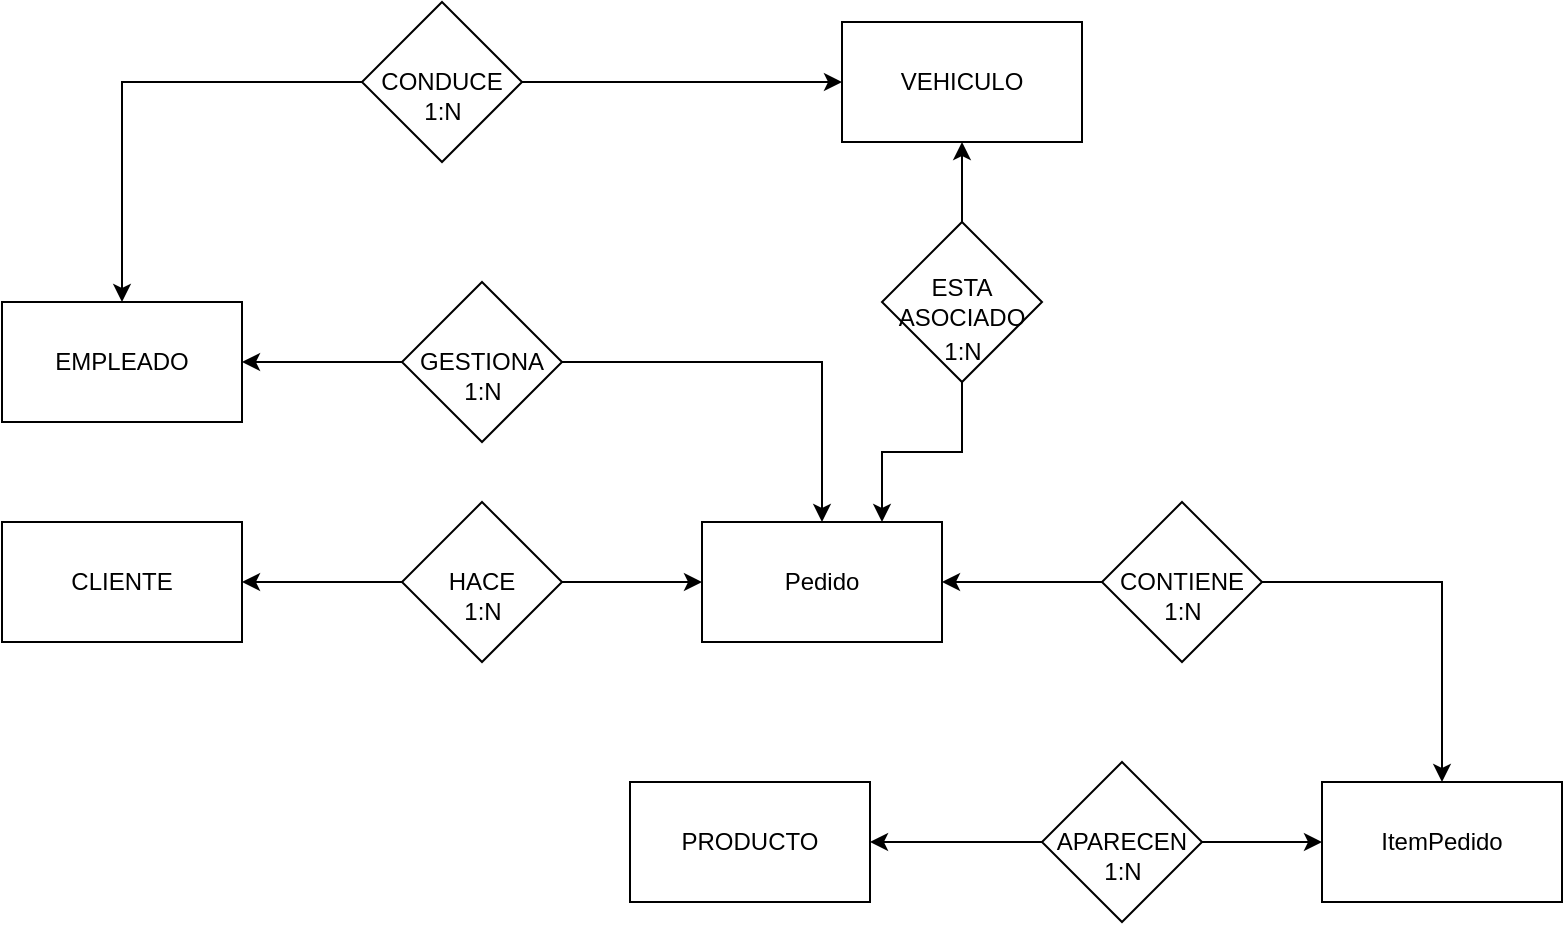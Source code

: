 <mxfile version="26.2.2">
  <diagram name="Página-1" id="QCLR3uHfYd-4rFstNeCy">
    <mxGraphModel dx="1315" dy="2697" grid="1" gridSize="10" guides="1" tooltips="1" connect="1" arrows="1" fold="1" page="1" pageScale="1" pageWidth="827" pageHeight="1169" math="0" shadow="0">
      <root>
        <mxCell id="0" />
        <mxCell id="1" parent="0" />
        <mxCell id="9TUCK8Fl6qZcFN1JhtRJ-1" value="CLIENTE" style="rounded=0;whiteSpace=wrap;html=1;" parent="1" vertex="1">
          <mxGeometry x="100" y="130" width="120" height="60" as="geometry" />
        </mxCell>
        <mxCell id="9TUCK8Fl6qZcFN1JhtRJ-6" style="edgeStyle=orthogonalEdgeStyle;rounded=0;orthogonalLoop=1;jettySize=auto;html=1;entryX=1;entryY=0.5;entryDx=0;entryDy=0;" parent="1" source="9TUCK8Fl6qZcFN1JhtRJ-5" target="9TUCK8Fl6qZcFN1JhtRJ-1" edge="1">
          <mxGeometry relative="1" as="geometry" />
        </mxCell>
        <mxCell id="9TUCK8Fl6qZcFN1JhtRJ-8" style="edgeStyle=orthogonalEdgeStyle;rounded=0;orthogonalLoop=1;jettySize=auto;html=1;" parent="1" source="9TUCK8Fl6qZcFN1JhtRJ-5" target="9TUCK8Fl6qZcFN1JhtRJ-7" edge="1">
          <mxGeometry relative="1" as="geometry" />
        </mxCell>
        <mxCell id="9TUCK8Fl6qZcFN1JhtRJ-5" value="HACE" style="rhombus;whiteSpace=wrap;html=1;" parent="1" vertex="1">
          <mxGeometry x="300" y="120" width="80" height="80" as="geometry" />
        </mxCell>
        <mxCell id="9TUCK8Fl6qZcFN1JhtRJ-7" value="Pedido" style="rounded=0;whiteSpace=wrap;html=1;" parent="1" vertex="1">
          <mxGeometry x="450" y="130" width="120" height="60" as="geometry" />
        </mxCell>
        <mxCell id="9TUCK8Fl6qZcFN1JhtRJ-9" value="1:N" style="text;html=1;align=center;verticalAlign=middle;resizable=0;points=[];autosize=1;strokeColor=none;fillColor=none;" parent="1" vertex="1">
          <mxGeometry x="320" y="160" width="40" height="30" as="geometry" />
        </mxCell>
        <mxCell id="9TUCK8Fl6qZcFN1JhtRJ-10" value="EMPLEADO" style="rounded=0;whiteSpace=wrap;html=1;" parent="1" vertex="1">
          <mxGeometry x="100" y="20" width="120" height="60" as="geometry" />
        </mxCell>
        <mxCell id="9TUCK8Fl6qZcFN1JhtRJ-30" style="edgeStyle=orthogonalEdgeStyle;rounded=0;orthogonalLoop=1;jettySize=auto;html=1;entryX=1;entryY=0.5;entryDx=0;entryDy=0;" parent="1" source="9TUCK8Fl6qZcFN1JhtRJ-11" target="9TUCK8Fl6qZcFN1JhtRJ-10" edge="1">
          <mxGeometry relative="1" as="geometry" />
        </mxCell>
        <mxCell id="9TUCK8Fl6qZcFN1JhtRJ-31" style="edgeStyle=orthogonalEdgeStyle;rounded=0;orthogonalLoop=1;jettySize=auto;html=1;entryX=0.5;entryY=0;entryDx=0;entryDy=0;" parent="1" source="9TUCK8Fl6qZcFN1JhtRJ-11" target="9TUCK8Fl6qZcFN1JhtRJ-7" edge="1">
          <mxGeometry relative="1" as="geometry" />
        </mxCell>
        <mxCell id="9TUCK8Fl6qZcFN1JhtRJ-11" value="GESTIONA" style="rhombus;whiteSpace=wrap;html=1;" parent="1" vertex="1">
          <mxGeometry x="300" y="10" width="80" height="80" as="geometry" />
        </mxCell>
        <mxCell id="9TUCK8Fl6qZcFN1JhtRJ-16" value="1:N" style="text;html=1;align=center;verticalAlign=middle;resizable=0;points=[];autosize=1;strokeColor=none;fillColor=none;" parent="1" vertex="1">
          <mxGeometry x="320" y="50" width="40" height="30" as="geometry" />
        </mxCell>
        <mxCell id="9TUCK8Fl6qZcFN1JhtRJ-19" style="edgeStyle=orthogonalEdgeStyle;rounded=0;orthogonalLoop=1;jettySize=auto;html=1;entryX=1;entryY=0.5;entryDx=0;entryDy=0;" parent="1" source="9TUCK8Fl6qZcFN1JhtRJ-17" target="9TUCK8Fl6qZcFN1JhtRJ-7" edge="1">
          <mxGeometry relative="1" as="geometry" />
        </mxCell>
        <mxCell id="9TUCK8Fl6qZcFN1JhtRJ-22" style="edgeStyle=orthogonalEdgeStyle;rounded=0;orthogonalLoop=1;jettySize=auto;html=1;entryX=0.5;entryY=0;entryDx=0;entryDy=0;" parent="1" source="9TUCK8Fl6qZcFN1JhtRJ-17" target="9TUCK8Fl6qZcFN1JhtRJ-18" edge="1">
          <mxGeometry relative="1" as="geometry" />
        </mxCell>
        <mxCell id="9TUCK8Fl6qZcFN1JhtRJ-17" value="CONTIENE" style="rhombus;whiteSpace=wrap;html=1;" parent="1" vertex="1">
          <mxGeometry x="650" y="120" width="80" height="80" as="geometry" />
        </mxCell>
        <mxCell id="9TUCK8Fl6qZcFN1JhtRJ-18" value="ItemPedido" style="rounded=0;whiteSpace=wrap;html=1;" parent="1" vertex="1">
          <mxGeometry x="760" y="260" width="120" height="60" as="geometry" />
        </mxCell>
        <mxCell id="9TUCK8Fl6qZcFN1JhtRJ-21" value="1:N" style="text;html=1;align=center;verticalAlign=middle;resizable=0;points=[];autosize=1;strokeColor=none;fillColor=none;" parent="1" vertex="1">
          <mxGeometry x="670" y="160" width="40" height="30" as="geometry" />
        </mxCell>
        <mxCell id="9TUCK8Fl6qZcFN1JhtRJ-24" value="" style="edgeStyle=orthogonalEdgeStyle;rounded=0;orthogonalLoop=1;jettySize=auto;html=1;" parent="1" source="9TUCK8Fl6qZcFN1JhtRJ-23" target="9TUCK8Fl6qZcFN1JhtRJ-18" edge="1">
          <mxGeometry relative="1" as="geometry" />
        </mxCell>
        <mxCell id="9TUCK8Fl6qZcFN1JhtRJ-26" style="edgeStyle=orthogonalEdgeStyle;rounded=0;orthogonalLoop=1;jettySize=auto;html=1;entryX=1;entryY=0.5;entryDx=0;entryDy=0;" parent="1" source="9TUCK8Fl6qZcFN1JhtRJ-23" target="9TUCK8Fl6qZcFN1JhtRJ-25" edge="1">
          <mxGeometry relative="1" as="geometry" />
        </mxCell>
        <mxCell id="9TUCK8Fl6qZcFN1JhtRJ-23" value="APARECEN" style="rhombus;whiteSpace=wrap;html=1;" parent="1" vertex="1">
          <mxGeometry x="620" y="250" width="80" height="80" as="geometry" />
        </mxCell>
        <mxCell id="9TUCK8Fl6qZcFN1JhtRJ-25" value="PRODUCTO" style="rounded=0;whiteSpace=wrap;html=1;" parent="1" vertex="1">
          <mxGeometry x="414" y="260" width="120" height="60" as="geometry" />
        </mxCell>
        <mxCell id="9TUCK8Fl6qZcFN1JhtRJ-27" value="1:N" style="text;html=1;align=center;verticalAlign=middle;resizable=0;points=[];autosize=1;strokeColor=none;fillColor=none;" parent="1" vertex="1">
          <mxGeometry x="640" y="290" width="40" height="30" as="geometry" />
        </mxCell>
        <mxCell id="9TUCK8Fl6qZcFN1JhtRJ-33" style="edgeStyle=orthogonalEdgeStyle;rounded=0;orthogonalLoop=1;jettySize=auto;html=1;entryX=0.5;entryY=0;entryDx=0;entryDy=0;" parent="1" source="9TUCK8Fl6qZcFN1JhtRJ-29" target="9TUCK8Fl6qZcFN1JhtRJ-10" edge="1">
          <mxGeometry relative="1" as="geometry" />
        </mxCell>
        <mxCell id="9TUCK8Fl6qZcFN1JhtRJ-35" style="edgeStyle=orthogonalEdgeStyle;rounded=0;orthogonalLoop=1;jettySize=auto;html=1;entryX=0;entryY=0.5;entryDx=0;entryDy=0;" parent="1" source="9TUCK8Fl6qZcFN1JhtRJ-29" target="9TUCK8Fl6qZcFN1JhtRJ-34" edge="1">
          <mxGeometry relative="1" as="geometry" />
        </mxCell>
        <mxCell id="9TUCK8Fl6qZcFN1JhtRJ-29" value="CONDUCE" style="rhombus;whiteSpace=wrap;html=1;" parent="1" vertex="1">
          <mxGeometry x="280" y="-130" width="80" height="80" as="geometry" />
        </mxCell>
        <mxCell id="9TUCK8Fl6qZcFN1JhtRJ-32" value="1:N" style="text;html=1;align=center;verticalAlign=middle;resizable=0;points=[];autosize=1;strokeColor=none;fillColor=none;" parent="1" vertex="1">
          <mxGeometry x="300" y="-90" width="40" height="30" as="geometry" />
        </mxCell>
        <mxCell id="9TUCK8Fl6qZcFN1JhtRJ-34" value="VEHICULO" style="rounded=0;whiteSpace=wrap;html=1;" parent="1" vertex="1">
          <mxGeometry x="520" y="-120" width="120" height="60" as="geometry" />
        </mxCell>
        <mxCell id="9TUCK8Fl6qZcFN1JhtRJ-37" style="edgeStyle=orthogonalEdgeStyle;rounded=0;orthogonalLoop=1;jettySize=auto;html=1;entryX=0.5;entryY=1;entryDx=0;entryDy=0;" parent="1" source="9TUCK8Fl6qZcFN1JhtRJ-36" target="9TUCK8Fl6qZcFN1JhtRJ-34" edge="1">
          <mxGeometry relative="1" as="geometry" />
        </mxCell>
        <mxCell id="9TUCK8Fl6qZcFN1JhtRJ-38" style="edgeStyle=orthogonalEdgeStyle;rounded=0;orthogonalLoop=1;jettySize=auto;html=1;entryX=0.75;entryY=0;entryDx=0;entryDy=0;" parent="1" source="9TUCK8Fl6qZcFN1JhtRJ-36" target="9TUCK8Fl6qZcFN1JhtRJ-7" edge="1">
          <mxGeometry relative="1" as="geometry" />
        </mxCell>
        <mxCell id="9TUCK8Fl6qZcFN1JhtRJ-36" value="ESTA ASOCIADO" style="rhombus;whiteSpace=wrap;html=1;" parent="1" vertex="1">
          <mxGeometry x="540" y="-20" width="80" height="80" as="geometry" />
        </mxCell>
        <mxCell id="9TUCK8Fl6qZcFN1JhtRJ-39" value="1:N" style="text;html=1;align=center;verticalAlign=middle;resizable=0;points=[];autosize=1;strokeColor=none;fillColor=none;" parent="1" vertex="1">
          <mxGeometry x="560" y="30" width="40" height="30" as="geometry" />
        </mxCell>
      </root>
    </mxGraphModel>
  </diagram>
</mxfile>
